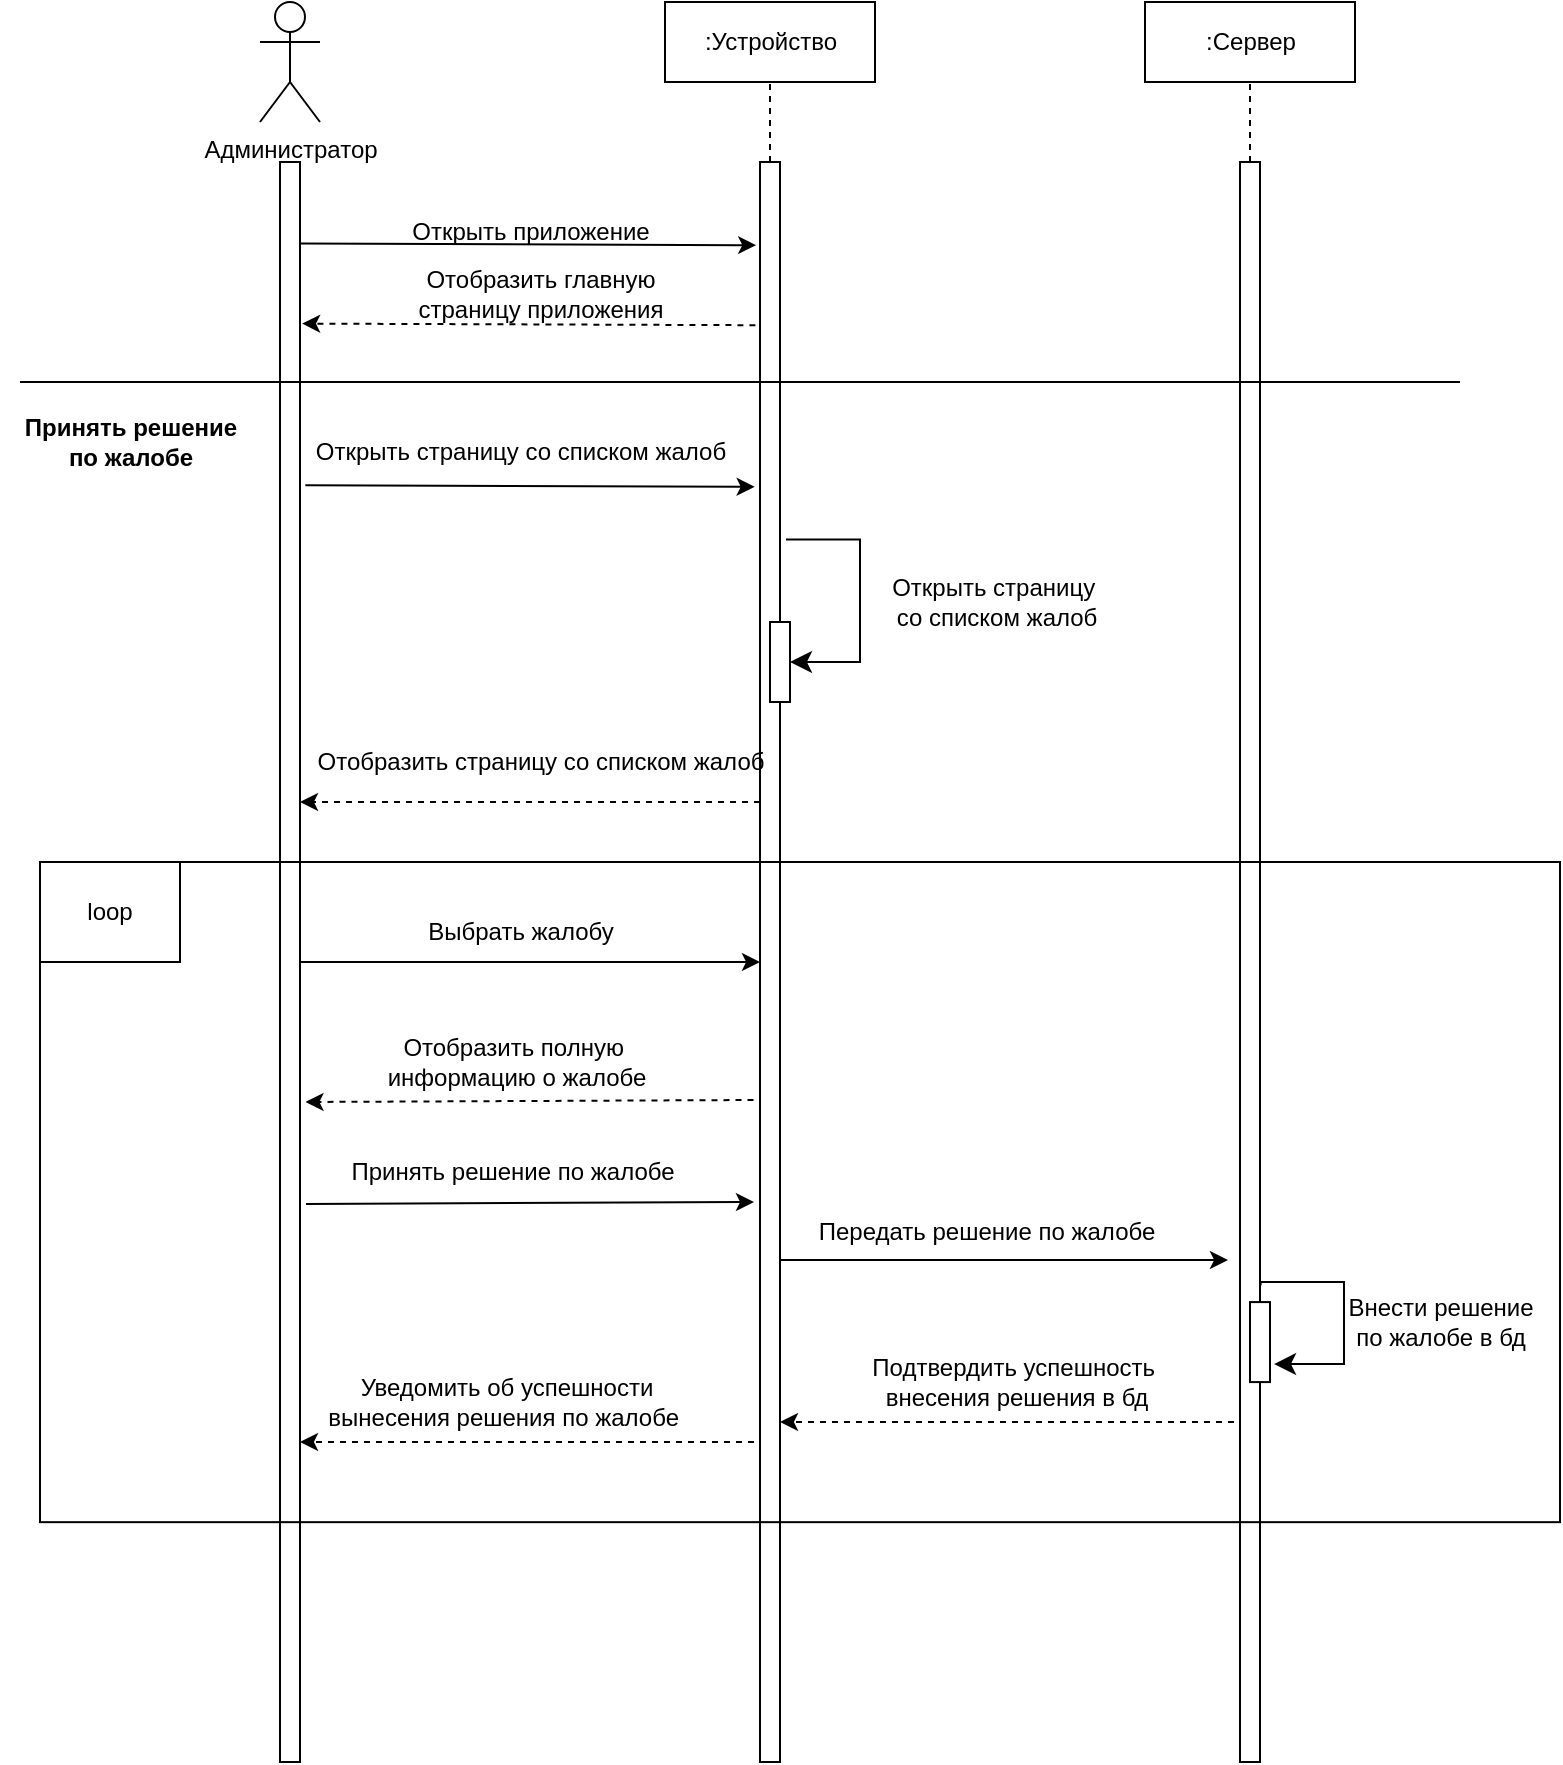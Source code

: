 <mxfile version="24.0.7" type="device">
  <diagram id="prtHgNgQTEPvFCAcTncT" name="Page-1">
    <mxGraphModel dx="2097" dy="1167" grid="1" gridSize="10" guides="1" tooltips="1" connect="1" arrows="1" fold="1" page="1" pageScale="1" pageWidth="827" pageHeight="1169" math="0" shadow="0">
      <root>
        <mxCell id="0" />
        <mxCell id="1" parent="0" />
        <mxCell id="ZKaJSZbncdzUn9loYHFx-1" value="" style="rounded=0;whiteSpace=wrap;html=1;" parent="1" vertex="1">
          <mxGeometry x="130" y="150" width="10" height="800" as="geometry" />
        </mxCell>
        <mxCell id="ZKaJSZbncdzUn9loYHFx-2" value="" style="rounded=0;whiteSpace=wrap;html=1;" parent="1" vertex="1">
          <mxGeometry x="370" y="150" width="10" height="800" as="geometry" />
        </mxCell>
        <mxCell id="ZKaJSZbncdzUn9loYHFx-3" value="" style="rounded=0;whiteSpace=wrap;html=1;" parent="1" vertex="1">
          <mxGeometry x="610" y="150" width="10" height="800" as="geometry" />
        </mxCell>
        <mxCell id="ZKaJSZbncdzUn9loYHFx-4" value="Администратор" style="shape=umlActor;verticalLabelPosition=bottom;verticalAlign=top;html=1;outlineConnect=0;" parent="1" vertex="1">
          <mxGeometry x="120" y="70" width="30" height="60" as="geometry" />
        </mxCell>
        <mxCell id="ZKaJSZbncdzUn9loYHFx-5" value="" style="group" parent="1" vertex="1" connectable="0">
          <mxGeometry x="322.5" y="70" width="105" height="40" as="geometry" />
        </mxCell>
        <mxCell id="ZKaJSZbncdzUn9loYHFx-6" value="" style="rounded=0;whiteSpace=wrap;html=1;" parent="ZKaJSZbncdzUn9loYHFx-5" vertex="1">
          <mxGeometry width="105" height="40" as="geometry" />
        </mxCell>
        <mxCell id="ZKaJSZbncdzUn9loYHFx-7" value=":Устройство" style="text;html=1;align=center;verticalAlign=middle;resizable=0;points=[];autosize=1;strokeColor=none;fillColor=none;" parent="ZKaJSZbncdzUn9loYHFx-5" vertex="1">
          <mxGeometry x="7.5" y="5" width="90" height="30" as="geometry" />
        </mxCell>
        <mxCell id="ZKaJSZbncdzUn9loYHFx-8" value="" style="group" parent="1" vertex="1" connectable="0">
          <mxGeometry x="562.5" y="70" width="105" height="40" as="geometry" />
        </mxCell>
        <mxCell id="ZKaJSZbncdzUn9loYHFx-9" value="" style="rounded=0;whiteSpace=wrap;html=1;" parent="ZKaJSZbncdzUn9loYHFx-8" vertex="1">
          <mxGeometry width="105" height="40" as="geometry" />
        </mxCell>
        <mxCell id="ZKaJSZbncdzUn9loYHFx-10" value=":Сервер" style="text;html=1;align=center;verticalAlign=middle;resizable=0;points=[];autosize=1;strokeColor=none;fillColor=none;" parent="ZKaJSZbncdzUn9loYHFx-8" vertex="1">
          <mxGeometry x="17.5" y="5" width="70" height="30" as="geometry" />
        </mxCell>
        <mxCell id="ZKaJSZbncdzUn9loYHFx-11" value="" style="endArrow=none;dashed=1;html=1;rounded=0;entryX=0.5;entryY=1;entryDx=0;entryDy=0;exitX=0.5;exitY=0;exitDx=0;exitDy=0;" parent="1" source="ZKaJSZbncdzUn9loYHFx-2" target="ZKaJSZbncdzUn9loYHFx-6" edge="1">
          <mxGeometry width="50" height="50" relative="1" as="geometry">
            <mxPoint x="440" y="200" as="sourcePoint" />
            <mxPoint x="490" y="150" as="targetPoint" />
          </mxGeometry>
        </mxCell>
        <mxCell id="ZKaJSZbncdzUn9loYHFx-12" value="" style="endArrow=none;dashed=1;html=1;rounded=0;entryX=0.5;entryY=1;entryDx=0;entryDy=0;exitX=0.5;exitY=0;exitDx=0;exitDy=0;" parent="1" source="ZKaJSZbncdzUn9loYHFx-3" target="ZKaJSZbncdzUn9loYHFx-9" edge="1">
          <mxGeometry width="50" height="50" relative="1" as="geometry">
            <mxPoint x="385" y="160" as="sourcePoint" />
            <mxPoint x="385" y="120" as="targetPoint" />
          </mxGeometry>
        </mxCell>
        <mxCell id="ZKaJSZbncdzUn9loYHFx-13" value="" style="group" parent="1" vertex="1" connectable="0">
          <mxGeometry x="185" y="170" width="140" height="30" as="geometry" />
        </mxCell>
        <mxCell id="ZKaJSZbncdzUn9loYHFx-14" value="" style="endArrow=classic;html=1;rounded=0;exitX=1.029;exitY=0.051;exitDx=0;exitDy=0;exitPerimeter=0;entryX=-0.19;entryY=0.052;entryDx=0;entryDy=0;entryPerimeter=0;" parent="ZKaJSZbncdzUn9loYHFx-13" source="ZKaJSZbncdzUn9loYHFx-1" target="ZKaJSZbncdzUn9loYHFx-2" edge="1">
          <mxGeometry width="50" height="50" relative="1" as="geometry">
            <mxPoint x="-5" y="80" as="sourcePoint" />
            <mxPoint x="45" y="30" as="targetPoint" />
          </mxGeometry>
        </mxCell>
        <mxCell id="ZKaJSZbncdzUn9loYHFx-15" value="Открыть приложение" style="text;html=1;align=center;verticalAlign=middle;resizable=0;points=[];autosize=1;strokeColor=none;fillColor=none;" parent="ZKaJSZbncdzUn9loYHFx-13" vertex="1">
          <mxGeometry width="140" height="30" as="geometry" />
        </mxCell>
        <mxCell id="ZKaJSZbncdzUn9loYHFx-16" value="" style="endArrow=none;html=1;rounded=0;" parent="1" edge="1">
          <mxGeometry width="50" height="50" relative="1" as="geometry">
            <mxPoint y="260" as="sourcePoint" />
            <mxPoint x="720" y="260" as="targetPoint" />
          </mxGeometry>
        </mxCell>
        <mxCell id="ZKaJSZbncdzUn9loYHFx-17" value="" style="group" parent="1" vertex="1" connectable="0">
          <mxGeometry x="185" y="275" width="180" height="40" as="geometry" />
        </mxCell>
        <mxCell id="ZKaJSZbncdzUn9loYHFx-18" value="" style="endArrow=classic;html=1;rounded=0;exitX=1.267;exitY=0.202;exitDx=0;exitDy=0;exitPerimeter=0;entryX=-0.267;entryY=0.203;entryDx=0;entryDy=0;entryPerimeter=0;" parent="ZKaJSZbncdzUn9loYHFx-17" source="ZKaJSZbncdzUn9loYHFx-1" target="ZKaJSZbncdzUn9loYHFx-2" edge="1">
          <mxGeometry width="50" height="50" relative="1" as="geometry">
            <mxPoint x="55" y="105" as="sourcePoint" />
            <mxPoint x="105" y="55" as="targetPoint" />
          </mxGeometry>
        </mxCell>
        <mxCell id="ZKaJSZbncdzUn9loYHFx-19" value="Открыть страницу со списком жалоб" style="text;html=1;align=center;verticalAlign=middle;resizable=0;points=[];autosize=1;strokeColor=none;fillColor=none;" parent="ZKaJSZbncdzUn9loYHFx-17" vertex="1">
          <mxGeometry x="-50" y="5" width="230" height="30" as="geometry" />
        </mxCell>
        <mxCell id="ZKaJSZbncdzUn9loYHFx-20" value="" style="group" parent="1" vertex="1" connectable="0">
          <mxGeometry x="185" y="196" width="150" height="40" as="geometry" />
        </mxCell>
        <mxCell id="ZKaJSZbncdzUn9loYHFx-21" value="" style="endArrow=classic;html=1;rounded=0;entryX=1.105;entryY=0.101;entryDx=0;entryDy=0;entryPerimeter=0;exitX=-0.229;exitY=0.102;exitDx=0;exitDy=0;exitPerimeter=0;dashed=1;" parent="ZKaJSZbncdzUn9loYHFx-20" source="ZKaJSZbncdzUn9loYHFx-2" target="ZKaJSZbncdzUn9loYHFx-1" edge="1">
          <mxGeometry width="50" height="50" relative="1" as="geometry">
            <mxPoint x="90" y="74" as="sourcePoint" />
            <mxPoint x="140" y="24" as="targetPoint" />
          </mxGeometry>
        </mxCell>
        <mxCell id="ZKaJSZbncdzUn9loYHFx-22" value="Отобразить главную&lt;div&gt;страницу приложения&lt;/div&gt;" style="text;html=1;align=center;verticalAlign=middle;resizable=0;points=[];autosize=1;strokeColor=none;fillColor=none;" parent="ZKaJSZbncdzUn9loYHFx-20" vertex="1">
          <mxGeometry width="150" height="40" as="geometry" />
        </mxCell>
        <mxCell id="ZKaJSZbncdzUn9loYHFx-23" value="" style="group" parent="1" vertex="1" connectable="0">
          <mxGeometry x="185" y="430" width="200" height="40" as="geometry" />
        </mxCell>
        <mxCell id="ZKaJSZbncdzUn9loYHFx-24" value="" style="group" parent="ZKaJSZbncdzUn9loYHFx-23" vertex="1" connectable="0">
          <mxGeometry width="200" height="40" as="geometry" />
        </mxCell>
        <mxCell id="ZKaJSZbncdzUn9loYHFx-25" value="Отобразить страницу со списком жалоб" style="text;html=1;align=center;verticalAlign=middle;resizable=0;points=[];autosize=1;strokeColor=none;fillColor=none;" parent="ZKaJSZbncdzUn9loYHFx-24" vertex="1">
          <mxGeometry x="-50" y="5" width="250" height="30" as="geometry" />
        </mxCell>
        <mxCell id="ZKaJSZbncdzUn9loYHFx-26" value="" style="endArrow=classic;html=1;rounded=0;entryX=1;entryY=0.25;entryDx=0;entryDy=0;exitX=0;exitY=0.25;exitDx=0;exitDy=0;dashed=1;" parent="1" edge="1">
          <mxGeometry width="50" height="50" relative="1" as="geometry">
            <mxPoint x="370" y="470.0" as="sourcePoint" />
            <mxPoint x="140.0" y="470" as="targetPoint" />
          </mxGeometry>
        </mxCell>
        <mxCell id="ZKaJSZbncdzUn9loYHFx-27" value="" style="rounded=0;whiteSpace=wrap;html=1;" parent="1" vertex="1">
          <mxGeometry x="375" y="380" width="10" height="40" as="geometry" />
        </mxCell>
        <mxCell id="ZKaJSZbncdzUn9loYHFx-28" value="" style="edgeStyle=segmentEdgeStyle;endArrow=classic;html=1;curved=0;rounded=0;endSize=8;startSize=8;sourcePerimeterSpacing=0;targetPerimeterSpacing=0;exitX=1.3;exitY=0.236;exitDx=0;exitDy=0;exitPerimeter=0;entryX=1;entryY=0.5;entryDx=0;entryDy=0;" parent="1" source="ZKaJSZbncdzUn9loYHFx-2" target="ZKaJSZbncdzUn9loYHFx-27" edge="1">
          <mxGeometry width="100" relative="1" as="geometry">
            <mxPoint x="370" y="330" as="sourcePoint" />
            <mxPoint x="390" y="400" as="targetPoint" />
            <Array as="points">
              <mxPoint x="420" y="339" />
              <mxPoint x="420" y="400" />
            </Array>
          </mxGeometry>
        </mxCell>
        <mxCell id="ZKaJSZbncdzUn9loYHFx-29" value="Открыть страницу&amp;nbsp;&lt;div&gt;со списком жалоб&lt;br&gt;&lt;/div&gt;" style="text;html=1;align=center;verticalAlign=middle;resizable=0;points=[];autosize=1;strokeColor=none;fillColor=none;" parent="1" vertex="1">
          <mxGeometry x="422.5" y="350" width="130" height="40" as="geometry" />
        </mxCell>
        <mxCell id="ZKaJSZbncdzUn9loYHFx-30" value="" style="endArrow=classic;html=1;rounded=0;exitX=1;exitY=0.5;exitDx=0;exitDy=0;entryX=0;entryY=0.5;entryDx=0;entryDy=0;" parent="1" source="ZKaJSZbncdzUn9loYHFx-1" target="ZKaJSZbncdzUn9loYHFx-2" edge="1">
          <mxGeometry width="50" height="50" relative="1" as="geometry">
            <mxPoint x="200" y="560" as="sourcePoint" />
            <mxPoint x="250" y="510" as="targetPoint" />
          </mxGeometry>
        </mxCell>
        <mxCell id="ZKaJSZbncdzUn9loYHFx-31" value="Выбрать жалобу" style="text;html=1;align=center;verticalAlign=middle;resizable=0;points=[];autosize=1;strokeColor=none;fillColor=none;" parent="1" vertex="1">
          <mxGeometry x="190" y="520" width="120" height="30" as="geometry" />
        </mxCell>
        <mxCell id="ZKaJSZbncdzUn9loYHFx-32" value="" style="rounded=0;whiteSpace=wrap;html=1;" parent="1" vertex="1">
          <mxGeometry x="615" y="720.04" width="10" height="40" as="geometry" />
        </mxCell>
        <mxCell id="ZKaJSZbncdzUn9loYHFx-33" value="" style="edgeStyle=segmentEdgeStyle;endArrow=classic;html=1;curved=0;rounded=0;endSize=8;startSize=8;sourcePerimeterSpacing=0;targetPerimeterSpacing=0;entryX=1;entryY=0.5;entryDx=0;entryDy=0;exitX=1.033;exitY=0.577;exitDx=0;exitDy=0;exitPerimeter=0;" parent="1" edge="1">
          <mxGeometry width="100" relative="1" as="geometry">
            <mxPoint x="620.33" y="711.64" as="sourcePoint" />
            <mxPoint x="627" y="751.04" as="targetPoint" />
            <Array as="points">
              <mxPoint x="620" y="710.04" />
              <mxPoint x="662" y="710.04" />
              <mxPoint x="662" y="751.04" />
            </Array>
          </mxGeometry>
        </mxCell>
        <mxCell id="ZKaJSZbncdzUn9loYHFx-34" value="Внести&lt;span style=&quot;background-color: initial;&quot;&gt;&amp;nbsp;решение&lt;/span&gt;&lt;div&gt;&lt;span style=&quot;background-color: initial;&quot;&gt;по жалобе в бд&lt;/span&gt;&lt;/div&gt;" style="text;html=1;align=center;verticalAlign=middle;resizable=0;points=[];autosize=1;strokeColor=none;fillColor=none;" parent="1" vertex="1">
          <mxGeometry x="650" y="710" width="120" height="40" as="geometry" />
        </mxCell>
        <mxCell id="ZKaJSZbncdzUn9loYHFx-35" value="" style="endArrow=classic;html=1;rounded=0;exitX=-0.3;exitY=0.8;exitDx=0;exitDy=0;exitPerimeter=0;dashed=1;" parent="1" source="ZKaJSZbncdzUn9loYHFx-2" edge="1">
          <mxGeometry width="50" height="50" relative="1" as="geometry">
            <mxPoint x="260" y="840" as="sourcePoint" />
            <mxPoint x="140" y="790" as="targetPoint" />
          </mxGeometry>
        </mxCell>
        <mxCell id="ZKaJSZbncdzUn9loYHFx-62" value="Отобразить полную&amp;nbsp;&lt;div&gt;информацию о жалобе&lt;/div&gt;" style="text;html=1;align=center;verticalAlign=middle;resizable=0;points=[];autosize=1;strokeColor=none;fillColor=none;" parent="1" vertex="1">
          <mxGeometry x="173.25" y="580" width="150" height="40" as="geometry" />
        </mxCell>
        <mxCell id="ZKaJSZbncdzUn9loYHFx-63" value="" style="endArrow=classic;html=1;rounded=0;exitX=-0.367;exitY=0.668;exitDx=0;exitDy=0;exitPerimeter=0;entryX=1.167;entryY=0.669;entryDx=0;entryDy=0;entryPerimeter=0;dashed=1;" parent="1" edge="1">
          <mxGeometry width="50" height="50" relative="1" as="geometry">
            <mxPoint x="366.75" y="619" as="sourcePoint" />
            <mxPoint x="142.75" y="620" as="targetPoint" />
          </mxGeometry>
        </mxCell>
        <mxCell id="ZKaJSZbncdzUn9loYHFx-64" value="Принять решение по жалобе" style="text;html=1;align=center;verticalAlign=middle;resizable=0;points=[];autosize=1;strokeColor=none;fillColor=none;" parent="1" vertex="1">
          <mxGeometry x="151" y="640" width="190" height="30" as="geometry" />
        </mxCell>
        <mxCell id="ZKaJSZbncdzUn9loYHFx-65" value="" style="edgeStyle=none;orthogonalLoop=1;jettySize=auto;html=1;rounded=0;exitX=1.176;exitY=0.901;exitDx=0;exitDy=0;exitPerimeter=0;entryX=-0.424;entryY=0.9;entryDx=0;entryDy=0;entryPerimeter=0;" parent="1" edge="1">
          <mxGeometry width="100" relative="1" as="geometry">
            <mxPoint x="143" y="671" as="sourcePoint" />
            <mxPoint x="367" y="670" as="targetPoint" />
            <Array as="points" />
          </mxGeometry>
        </mxCell>
        <mxCell id="ZKaJSZbncdzUn9loYHFx-66" value="Передать решение по жалобе" style="text;html=1;align=center;verticalAlign=middle;resizable=0;points=[];autosize=1;strokeColor=none;fillColor=none;" parent="1" vertex="1">
          <mxGeometry x="388" y="670" width="190" height="30" as="geometry" />
        </mxCell>
        <mxCell id="ZKaJSZbncdzUn9loYHFx-67" value="" style="endArrow=classic;html=1;rounded=0;exitX=1.167;exitY=0.549;exitDx=0;exitDy=0;exitPerimeter=0;entryX=-0.367;entryY=0.549;entryDx=0;entryDy=0;entryPerimeter=0;" parent="1" edge="1">
          <mxGeometry width="50" height="50" relative="1" as="geometry">
            <mxPoint x="380" y="699" as="sourcePoint" />
            <mxPoint x="604" y="699" as="targetPoint" />
          </mxGeometry>
        </mxCell>
        <mxCell id="ZKaJSZbncdzUn9loYHFx-68" value="" style="endArrow=classic;html=1;rounded=0;exitX=-0.3;exitY=0.8;exitDx=0;exitDy=0;exitPerimeter=0;dashed=1;" parent="1" edge="1">
          <mxGeometry width="50" height="50" relative="1" as="geometry">
            <mxPoint x="607" y="780" as="sourcePoint" />
            <mxPoint x="380" y="780" as="targetPoint" />
          </mxGeometry>
        </mxCell>
        <mxCell id="ZKaJSZbncdzUn9loYHFx-69" value="Подтвердить успешность&amp;nbsp;&lt;div&gt;внесения решения в бд&lt;/div&gt;" style="text;html=1;align=center;verticalAlign=middle;resizable=0;points=[];autosize=1;strokeColor=none;fillColor=none;" parent="1" vertex="1">
          <mxGeometry x="412.5" y="740" width="170" height="40" as="geometry" />
        </mxCell>
        <mxCell id="ZKaJSZbncdzUn9loYHFx-70" value="" style="group" parent="1" vertex="1" connectable="0">
          <mxGeometry x="167.5" y="750" width="175" height="40" as="geometry" />
        </mxCell>
        <mxCell id="ZKaJSZbncdzUn9loYHFx-71" value="Уведомить об успешности&lt;div&gt;&lt;span style=&quot;background-color: initial;&quot;&gt;вынесения решения по жалобе&amp;nbsp;&lt;/span&gt;&lt;span style=&quot;background-color: initial; color: rgba(0, 0, 0, 0); font-family: monospace; font-size: 0px; text-align: start;&quot;&gt;%3CmxGraphModel%3E%3Croot%3E%3CmxCell%20id%3D%220%22%2F%3E%3CmxCell%20id%3D%221%22%20parent%3D%220%22%2F%3E%3CmxCell%20id%3D%222%22%20value%3D%22%D0%A3%D0%B2%D0%B5%D0%B4%D0%BE%D0%BC%D0%B8%D1%82%D1%8C%20%D0%BE%D0%B1%26amp%3Bnbsp%3B%26lt%3Bspan%20style%3D%26quot%3Bbackground-color%3A%20initial%3B%26quot%3B%26gt%3B%D1%83%D1%81%D0%BF%D0%B5%D1%88%D0%BD%D0%BE%D0%BC%26lt%3B%2Fspan%26gt%3B%26lt%3Bdiv%26gt%3B%26lt%3Bspan%20style%3D%26quot%3Bbackground-color%3A%20initial%3B%26quot%3B%26gt%3B%D0%B8%D0%B7%D0%BC%D0%B5%D0%BD%D0%B5%D0%BD%D0%B8%D0%B8%20%D0%B4%D0%BE%D0%BC%D0%B0%D1%88%D0%BD%D0%B5%D0%B3%D0%BE%20%D0%B7%D0%B0%D0%B4%D0%B0%D0%BD%D0%B8%D1%8F%26lt%3B%2Fspan%26gt%3B%26lt%3B%2Fdiv%26gt%3B%22%20style%3D%22text%3Bhtml%3D1%3Balign%3Dcenter%3BverticalAlign%3Dmiddle%3Bresizable%3D0%3Bpoints%3D%5B%5D%3Bautosize%3D1%3BstrokeColor%3Dnone%3BfillColor%3Dnone%3B%22%20vertex%3D%221%22%20parent%3D%221%22%3E%3CmxGeometry%20x%3D%22-559%22%20y%3D%223135%22%20width%3D%22200%22%20height%3D%2240%22%20as%3D%22geometry%22%2F%3E%3C%2FmxCell%3E%3C%2Froot%3E%3C%2FmxGraphModel%3E&lt;/span&gt;&lt;span style=&quot;background-color: initial; color: rgba(0, 0, 0, 0); font-family: monospace; font-size: 0px; text-align: start;&quot;&gt;%3CmxGraphModel%3E%3Croot%3E%3CmxCell%20id%3D%220%22%2F%3E%3CmxCell%20id%3D%221%22%20parent%3D%220%22%2F%3E%3CmxCell%20id%3D%222%22%20value%3D%22%D0%A3%D0%B2%D0%B5%D0%B4%D0%BE%D0%BC%D0%B8%D1%82%D1%8C%20%D0%BE%D0%B1%26amp%3Bnbsp%3B%26lt%3Bspan%20style%3D%26quot%3Bbackground-color%3A%20initial%3B%26quot%3B%26gt%3B%D1%83%D1%81%D0%BF%D0%B5%D1%88%D0%BD%D0%BE%D0%BC%26lt%3B%2Fspan%26gt%3B%26lt%3Bdiv%26gt%3B%26lt%3Bspan%20style%3D%26quot%3Bbackground-color%3A%20initial%3B%26quot%3B%26gt%3B%D0%B8%D0%B7%D0%BC%D0%B5%D0%BD%D0%B5%D0%BD%D0%B8%D0%B8%20%D0%B4%D0%BE%D0%BC%D0%B0%D1%88%D0%BD%D0%B5%D0%B3%D0%BE%20%D0%B7%D0%B0%D0%B4%D0%B0%D0%BD%D0%B8%D1%8F%26lt%3B%2Fspan%26gt%3B%26lt%3B%2Fdiv%26gt%3B%22%20style%3D%22text%3Bhtml%3D1%3Balign%3Dcenter%3BverticalAlign%3Dmiddle%3Bresizable%3D0%3Bpoints%3D%5B%5D%3Bautosize%3D1%3BstrokeColor%3Dnone%3BfillColor%3Dnone%3B%22%20vertex%3D%221%22%20parent%3D%221%22%3E%3CmxGeometry%20x%3D%22-559%22%20y%3D%223135%22%20width%3D%22200%22%20height%3D%2240%22%20as%3D%22geometry%22%2F%3E%3C%2FmxCell%3E%3C%2Froot%3E%3C%2FmxGraphModel%3Eооб&amp;nbsp;&lt;/span&gt;&lt;/div&gt;" style="text;html=1;align=center;verticalAlign=middle;resizable=0;points=[];autosize=1;strokeColor=none;fillColor=none;" parent="ZKaJSZbncdzUn9loYHFx-70" vertex="1">
          <mxGeometry x="-25" width="200" height="40" as="geometry" />
        </mxCell>
        <mxCell id="ZKaJSZbncdzUn9loYHFx-72" value="" style="group" parent="1" vertex="1" connectable="0">
          <mxGeometry x="10" y="500" width="760" height="330.08" as="geometry" />
        </mxCell>
        <mxCell id="ZKaJSZbncdzUn9loYHFx-73" value="" style="group" parent="ZKaJSZbncdzUn9loYHFx-72" vertex="1" connectable="0">
          <mxGeometry width="760.0" height="330.08" as="geometry" />
        </mxCell>
        <mxCell id="ZKaJSZbncdzUn9loYHFx-74" value="" style="rounded=0;whiteSpace=wrap;html=1;fillColor=none;" parent="ZKaJSZbncdzUn9loYHFx-73" vertex="1">
          <mxGeometry width="760.0" height="330.08" as="geometry" />
        </mxCell>
        <mxCell id="ZKaJSZbncdzUn9loYHFx-75" value="loop" style="whiteSpace=wrap;html=1;fillColor=none;" parent="ZKaJSZbncdzUn9loYHFx-73" vertex="1">
          <mxGeometry width="70" height="50" as="geometry" />
        </mxCell>
        <mxCell id="qKJtRkzV6vCfHvQINruX-1" value="&lt;b&gt;Принять решение&lt;/b&gt;&lt;div&gt;&lt;b&gt;по жалобе&lt;/b&gt;&lt;/div&gt;" style="text;html=1;align=center;verticalAlign=middle;resizable=0;points=[];autosize=1;strokeColor=none;fillColor=none;" vertex="1" parent="1">
          <mxGeometry x="-10" y="270" width="130" height="40" as="geometry" />
        </mxCell>
      </root>
    </mxGraphModel>
  </diagram>
</mxfile>
